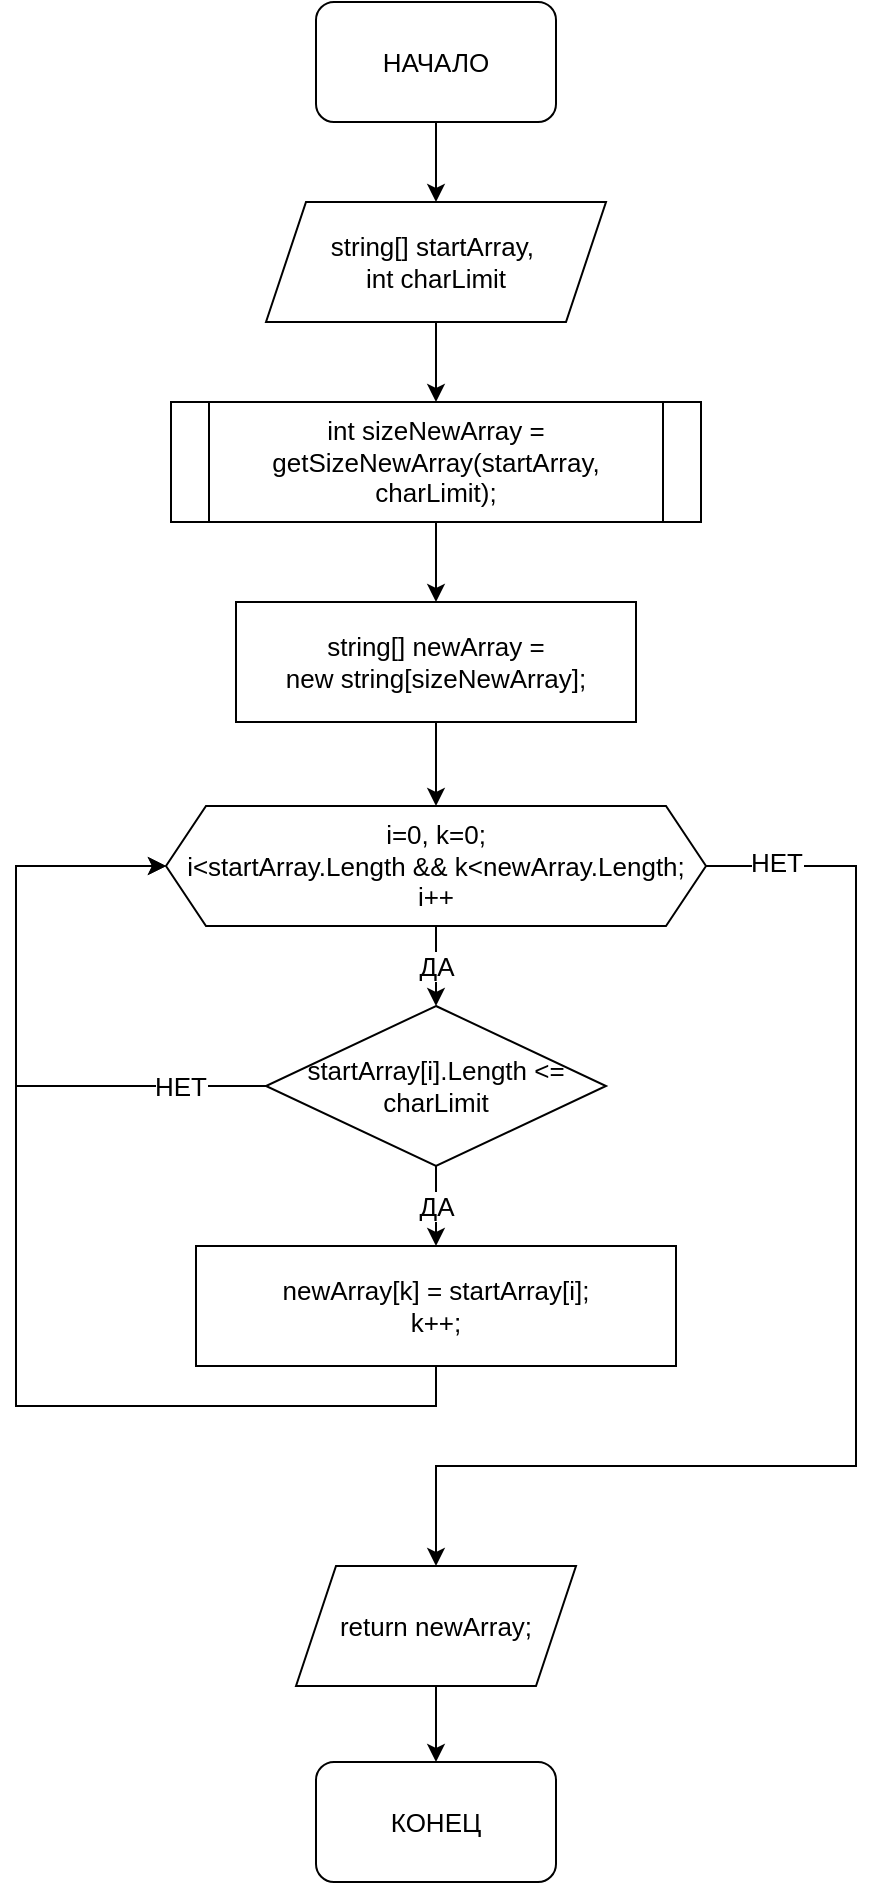 <mxfile version="20.2.0" type="github">
  <diagram id="IVSqEVOuzwpS0dq56P6X" name="Страница 1">
    <mxGraphModel dx="1038" dy="575" grid="1" gridSize="10" guides="1" tooltips="1" connect="1" arrows="1" fold="1" page="1" pageScale="1" pageWidth="827" pageHeight="1169" math="0" shadow="0">
      <root>
        <mxCell id="0" />
        <mxCell id="1" parent="0" />
        <mxCell id="IL6pdsxqjl2LyrGsz93d-5" style="edgeStyle=orthogonalEdgeStyle;rounded=0;orthogonalLoop=1;jettySize=auto;html=1;exitX=0.5;exitY=1;exitDx=0;exitDy=0;entryX=0.5;entryY=0;entryDx=0;entryDy=0;fontSize=13;" edge="1" parent="1" source="IL6pdsxqjl2LyrGsz93d-1" target="IL6pdsxqjl2LyrGsz93d-2">
          <mxGeometry relative="1" as="geometry" />
        </mxCell>
        <mxCell id="IL6pdsxqjl2LyrGsz93d-1" value="НАЧАЛО" style="rounded=1;whiteSpace=wrap;html=1;fontSize=13;" vertex="1" parent="1">
          <mxGeometry x="350" y="70" width="120" height="60" as="geometry" />
        </mxCell>
        <mxCell id="IL6pdsxqjl2LyrGsz93d-6" style="edgeStyle=orthogonalEdgeStyle;rounded=0;orthogonalLoop=1;jettySize=auto;html=1;exitX=0.5;exitY=1;exitDx=0;exitDy=0;entryX=0.5;entryY=0;entryDx=0;entryDy=0;fontSize=13;" edge="1" parent="1" source="IL6pdsxqjl2LyrGsz93d-2" target="IL6pdsxqjl2LyrGsz93d-3">
          <mxGeometry relative="1" as="geometry" />
        </mxCell>
        <mxCell id="IL6pdsxqjl2LyrGsz93d-2" value="string[] startArray,&amp;nbsp;&lt;br style=&quot;font-size: 13px;&quot;&gt;int charLimit" style="shape=parallelogram;perimeter=parallelogramPerimeter;whiteSpace=wrap;html=1;fixedSize=1;fontSize=13;" vertex="1" parent="1">
          <mxGeometry x="325" y="170" width="170" height="60" as="geometry" />
        </mxCell>
        <mxCell id="IL6pdsxqjl2LyrGsz93d-7" style="edgeStyle=orthogonalEdgeStyle;rounded=0;orthogonalLoop=1;jettySize=auto;html=1;exitX=0.5;exitY=1;exitDx=0;exitDy=0;entryX=0.5;entryY=0;entryDx=0;entryDy=0;fontSize=13;" edge="1" parent="1" source="IL6pdsxqjl2LyrGsz93d-3" target="IL6pdsxqjl2LyrGsz93d-4">
          <mxGeometry relative="1" as="geometry" />
        </mxCell>
        <mxCell id="IL6pdsxqjl2LyrGsz93d-3" value="int sizeNewArray = getSizeNewArray(startArray, charLimit);" style="shape=process;whiteSpace=wrap;html=1;backgroundOutline=1;size=0.07;fontSize=13;" vertex="1" parent="1">
          <mxGeometry x="277.5" y="270" width="265" height="60" as="geometry" />
        </mxCell>
        <mxCell id="IL6pdsxqjl2LyrGsz93d-4" value="string[] newArray = &lt;br style=&quot;font-size: 13px;&quot;&gt;new string[sizeNewArray];" style="rounded=0;whiteSpace=wrap;html=1;fontSize=13;" vertex="1" parent="1">
          <mxGeometry x="310" y="370" width="200" height="60" as="geometry" />
        </mxCell>
        <mxCell id="IL6pdsxqjl2LyrGsz93d-13" style="edgeStyle=orthogonalEdgeStyle;rounded=0;orthogonalLoop=1;jettySize=auto;html=1;exitX=0.5;exitY=1;exitDx=0;exitDy=0;entryX=0.5;entryY=0;entryDx=0;entryDy=0;fontSize=13;" edge="1" parent="1" source="IL6pdsxqjl2LyrGsz93d-4" target="IL6pdsxqjl2LyrGsz93d-9">
          <mxGeometry relative="1" as="geometry">
            <mxPoint x="410" y="530" as="sourcePoint" />
          </mxGeometry>
        </mxCell>
        <mxCell id="IL6pdsxqjl2LyrGsz93d-14" value="ДА" style="edgeStyle=orthogonalEdgeStyle;rounded=0;orthogonalLoop=1;jettySize=auto;html=1;exitX=0.5;exitY=1;exitDx=0;exitDy=0;entryX=0.5;entryY=0;entryDx=0;entryDy=0;fontSize=13;" edge="1" parent="1" source="IL6pdsxqjl2LyrGsz93d-9" target="IL6pdsxqjl2LyrGsz93d-11">
          <mxGeometry relative="1" as="geometry" />
        </mxCell>
        <mxCell id="IL6pdsxqjl2LyrGsz93d-20" value="НЕТ" style="edgeStyle=orthogonalEdgeStyle;rounded=0;orthogonalLoop=1;jettySize=auto;html=1;exitX=1;exitY=0.5;exitDx=0;exitDy=0;entryX=0.5;entryY=0;entryDx=0;entryDy=0;fontSize=13;" edge="1" parent="1" source="IL6pdsxqjl2LyrGsz93d-9" target="IL6pdsxqjl2LyrGsz93d-19">
          <mxGeometry x="-0.89" y="2" relative="1" as="geometry">
            <Array as="points">
              <mxPoint x="620" y="502" />
              <mxPoint x="620" y="802" />
              <mxPoint x="410" y="802" />
            </Array>
            <mxPoint as="offset" />
          </mxGeometry>
        </mxCell>
        <mxCell id="IL6pdsxqjl2LyrGsz93d-9" value="i=0, k=0; &lt;br style=&quot;font-size: 13px;&quot;&gt;i&amp;lt;startArray.Length &amp;amp;&amp;amp; k&amp;lt;newArray.Length; i++" style="shape=hexagon;perimeter=hexagonPerimeter2;whiteSpace=wrap;html=1;fixedSize=1;fontSize=13;" vertex="1" parent="1">
          <mxGeometry x="275" y="472" width="270" height="60" as="geometry" />
        </mxCell>
        <mxCell id="IL6pdsxqjl2LyrGsz93d-16" value="ДА" style="edgeStyle=orthogonalEdgeStyle;rounded=0;orthogonalLoop=1;jettySize=auto;html=1;exitX=0.5;exitY=1;exitDx=0;exitDy=0;entryX=0.5;entryY=0;entryDx=0;entryDy=0;fontSize=13;" edge="1" parent="1" source="IL6pdsxqjl2LyrGsz93d-11" target="IL6pdsxqjl2LyrGsz93d-15">
          <mxGeometry relative="1" as="geometry" />
        </mxCell>
        <mxCell id="IL6pdsxqjl2LyrGsz93d-18" value="НЕТ" style="edgeStyle=orthogonalEdgeStyle;rounded=0;orthogonalLoop=1;jettySize=auto;html=1;exitX=0;exitY=0.5;exitDx=0;exitDy=0;entryX=0;entryY=0.5;entryDx=0;entryDy=0;fontSize=13;" edge="1" parent="1" source="IL6pdsxqjl2LyrGsz93d-11" target="IL6pdsxqjl2LyrGsz93d-9">
          <mxGeometry x="-0.719" relative="1" as="geometry">
            <mxPoint x="250" y="542" as="targetPoint" />
            <Array as="points">
              <mxPoint x="200" y="612" />
              <mxPoint x="200" y="502" />
            </Array>
            <mxPoint as="offset" />
          </mxGeometry>
        </mxCell>
        <mxCell id="IL6pdsxqjl2LyrGsz93d-11" value="startArray[i].Length &amp;lt;= charLimit" style="rhombus;whiteSpace=wrap;html=1;fontSize=13;" vertex="1" parent="1">
          <mxGeometry x="325" y="572" width="170" height="80" as="geometry" />
        </mxCell>
        <mxCell id="IL6pdsxqjl2LyrGsz93d-17" style="edgeStyle=orthogonalEdgeStyle;rounded=0;orthogonalLoop=1;jettySize=auto;html=1;exitX=0.5;exitY=1;exitDx=0;exitDy=0;entryX=0;entryY=0.5;entryDx=0;entryDy=0;fontSize=13;" edge="1" parent="1" source="IL6pdsxqjl2LyrGsz93d-15" target="IL6pdsxqjl2LyrGsz93d-9">
          <mxGeometry relative="1" as="geometry">
            <Array as="points">
              <mxPoint x="410" y="772" />
              <mxPoint x="200" y="772" />
              <mxPoint x="200" y="502" />
            </Array>
          </mxGeometry>
        </mxCell>
        <mxCell id="IL6pdsxqjl2LyrGsz93d-15" value="newArray[k] = startArray[i];&lt;br style=&quot;font-size: 13px;&quot;&gt;k++;" style="rounded=0;whiteSpace=wrap;html=1;fontSize=13;" vertex="1" parent="1">
          <mxGeometry x="290" y="692" width="240" height="60" as="geometry" />
        </mxCell>
        <mxCell id="IL6pdsxqjl2LyrGsz93d-23" style="edgeStyle=orthogonalEdgeStyle;rounded=0;orthogonalLoop=1;jettySize=auto;html=1;exitX=0.5;exitY=1;exitDx=0;exitDy=0;entryX=0.5;entryY=0;entryDx=0;entryDy=0;fontSize=13;endArrow=classic;startSize=6;endSize=6;endFill=1;" edge="1" parent="1" source="IL6pdsxqjl2LyrGsz93d-19" target="IL6pdsxqjl2LyrGsz93d-21">
          <mxGeometry relative="1" as="geometry" />
        </mxCell>
        <mxCell id="IL6pdsxqjl2LyrGsz93d-19" value="return newArray;" style="shape=parallelogram;perimeter=parallelogramPerimeter;whiteSpace=wrap;html=1;fixedSize=1;fontSize=13;" vertex="1" parent="1">
          <mxGeometry x="340" y="852" width="140" height="60" as="geometry" />
        </mxCell>
        <mxCell id="IL6pdsxqjl2LyrGsz93d-21" value="КОНЕЦ" style="rounded=1;whiteSpace=wrap;html=1;fontSize=13;" vertex="1" parent="1">
          <mxGeometry x="350" y="950" width="120" height="60" as="geometry" />
        </mxCell>
      </root>
    </mxGraphModel>
  </diagram>
</mxfile>
